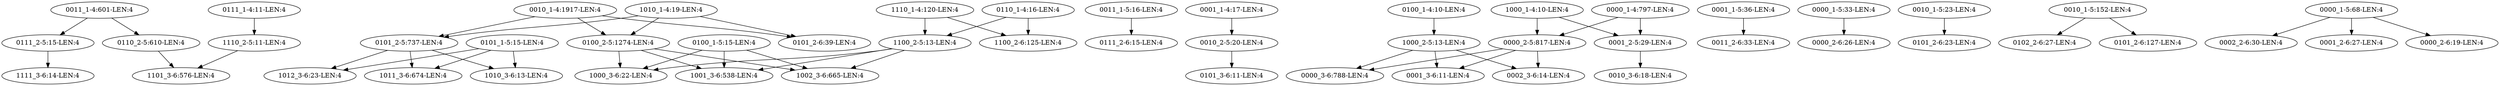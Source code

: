 digraph G {
    "1110_2-5:11-LEN:4" -> "1101_3-6:576-LEN:4";
    "0010_1-4:1917-LEN:4" -> "0101_2-6:39-LEN:4";
    "0010_1-4:1917-LEN:4" -> "0101_2-5:737-LEN:4";
    "0010_1-4:1917-LEN:4" -> "0100_2-5:1274-LEN:4";
    "0011_1-5:16-LEN:4" -> "0111_2-6:15-LEN:4";
    "0101_2-5:737-LEN:4" -> "1012_3-6:23-LEN:4";
    "0101_2-5:737-LEN:4" -> "1011_3-6:674-LEN:4";
    "0101_2-5:737-LEN:4" -> "1010_3-6:13-LEN:4";
    "1110_1-4:120-LEN:4" -> "1100_2-5:13-LEN:4";
    "1110_1-4:120-LEN:4" -> "1100_2-6:125-LEN:4";
    "0001_1-4:17-LEN:4" -> "0010_2-5:20-LEN:4";
    "1000_2-5:13-LEN:4" -> "0000_3-6:788-LEN:4";
    "1000_2-5:13-LEN:4" -> "0001_3-6:11-LEN:4";
    "1000_2-5:13-LEN:4" -> "0002_3-6:14-LEN:4";
    "1000_1-4:10-LEN:4" -> "0001_2-5:29-LEN:4";
    "1000_1-4:10-LEN:4" -> "0000_2-5:817-LEN:4";
    "0011_1-4:601-LEN:4" -> "0111_2-5:15-LEN:4";
    "0011_1-4:601-LEN:4" -> "0110_2-5:610-LEN:4";
    "0100_1-5:15-LEN:4" -> "1000_3-6:22-LEN:4";
    "0100_1-5:15-LEN:4" -> "1001_3-6:538-LEN:4";
    "0100_1-5:15-LEN:4" -> "1002_3-6:665-LEN:4";
    "0001_1-5:36-LEN:4" -> "0011_2-6:33-LEN:4";
    "0110_1-4:16-LEN:4" -> "1100_2-5:13-LEN:4";
    "0110_1-4:16-LEN:4" -> "1100_2-6:125-LEN:4";
    "0000_1-5:33-LEN:4" -> "0000_2-6:26-LEN:4";
    "1010_1-4:19-LEN:4" -> "0101_2-6:39-LEN:4";
    "1010_1-4:19-LEN:4" -> "0101_2-5:737-LEN:4";
    "1010_1-4:19-LEN:4" -> "0100_2-5:1274-LEN:4";
    "0001_2-5:29-LEN:4" -> "0010_3-6:18-LEN:4";
    "0111_2-5:15-LEN:4" -> "1111_3-6:14-LEN:4";
    "0010_2-5:20-LEN:4" -> "0101_3-6:11-LEN:4";
    "0111_1-4:11-LEN:4" -> "1110_2-5:11-LEN:4";
    "0100_1-4:10-LEN:4" -> "1000_2-5:13-LEN:4";
    "1100_2-5:13-LEN:4" -> "1000_3-6:22-LEN:4";
    "1100_2-5:13-LEN:4" -> "1001_3-6:538-LEN:4";
    "1100_2-5:13-LEN:4" -> "1002_3-6:665-LEN:4";
    "0010_1-5:23-LEN:4" -> "0101_2-6:23-LEN:4";
    "0010_1-5:152-LEN:4" -> "0102_2-6:27-LEN:4";
    "0010_1-5:152-LEN:4" -> "0101_2-6:127-LEN:4";
    "0100_2-5:1274-LEN:4" -> "1000_3-6:22-LEN:4";
    "0100_2-5:1274-LEN:4" -> "1001_3-6:538-LEN:4";
    "0100_2-5:1274-LEN:4" -> "1002_3-6:665-LEN:4";
    "0000_1-4:797-LEN:4" -> "0001_2-5:29-LEN:4";
    "0000_1-4:797-LEN:4" -> "0000_2-5:817-LEN:4";
    "0101_1-5:15-LEN:4" -> "1012_3-6:23-LEN:4";
    "0101_1-5:15-LEN:4" -> "1011_3-6:674-LEN:4";
    "0101_1-5:15-LEN:4" -> "1010_3-6:13-LEN:4";
    "0000_2-5:817-LEN:4" -> "0000_3-6:788-LEN:4";
    "0000_2-5:817-LEN:4" -> "0001_3-6:11-LEN:4";
    "0000_2-5:817-LEN:4" -> "0002_3-6:14-LEN:4";
    "0110_2-5:610-LEN:4" -> "1101_3-6:576-LEN:4";
    "0000_1-5:68-LEN:4" -> "0002_2-6:30-LEN:4";
    "0000_1-5:68-LEN:4" -> "0001_2-6:27-LEN:4";
    "0000_1-5:68-LEN:4" -> "0000_2-6:19-LEN:4";
}

